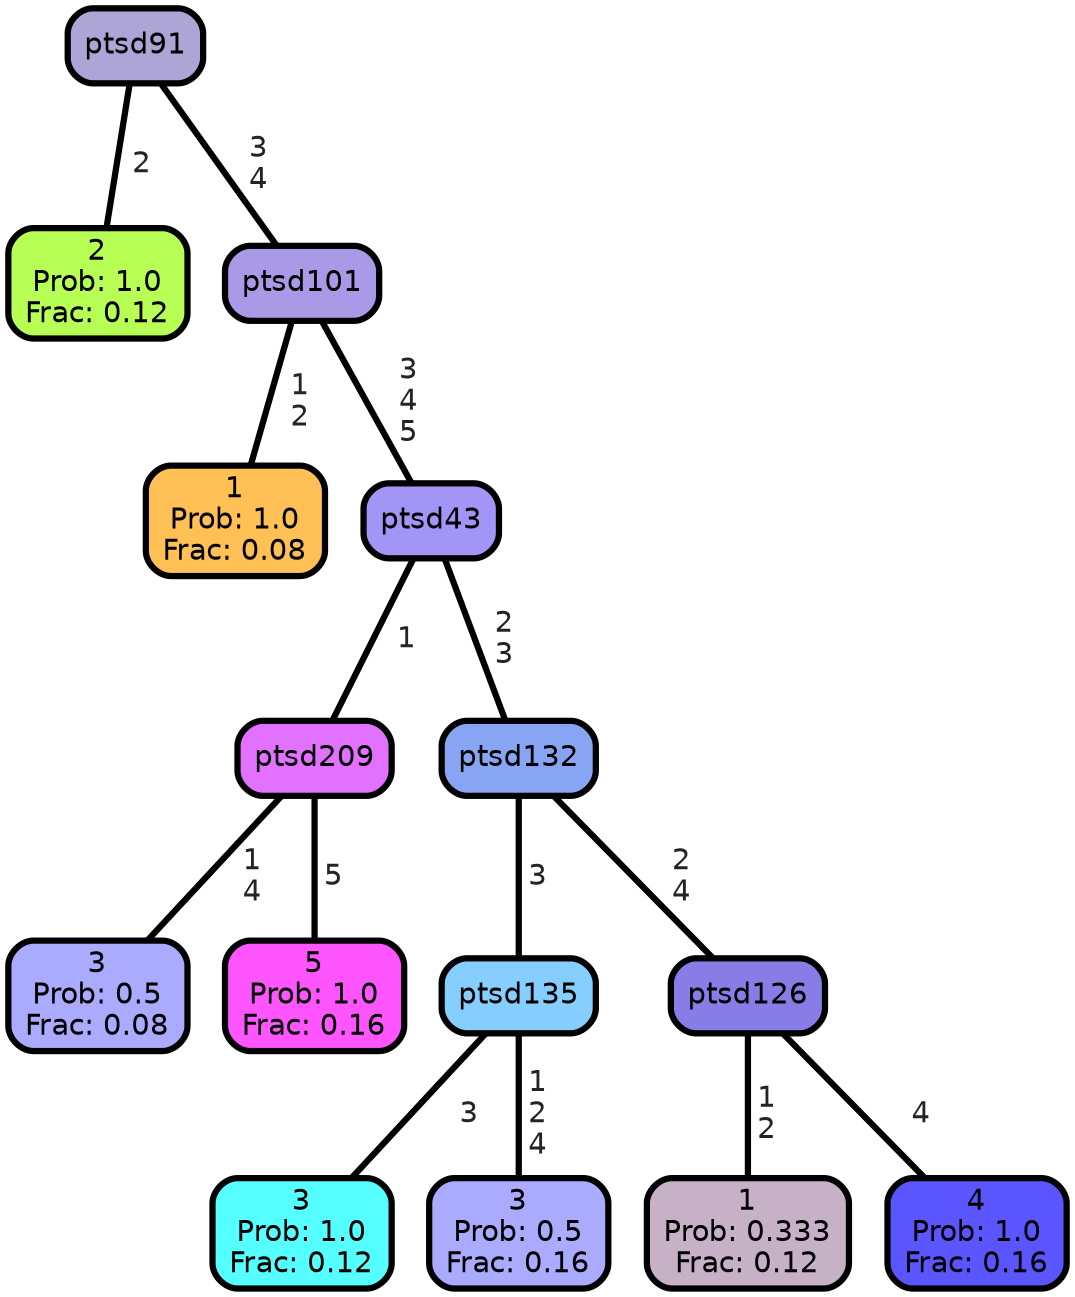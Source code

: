 graph Tree {
node [shape=box, style="filled, rounded",color="black",penwidth="3",fontcolor="black",                 fontname=helvetica] ;
graph [ranksep="0 equally", splines=straight,                 bgcolor=transparent, dpi=200] ;
edge [fontname=helvetica, fontweight=bold,fontcolor=grey14,color=black] ;
0 [label="2
Prob: 1.0
Frac: 0.12", fillcolor="#b8ff55"] ;
1 [label="ptsd91", fillcolor="#aca5d6"] ;
2 [label="1
Prob: 1.0
Frac: 0.08", fillcolor="#ffc155"] ;
3 [label="ptsd101", fillcolor="#aa99e7"] ;
4 [label="3
Prob: 0.5
Frac: 0.08", fillcolor="#aaaaff"] ;
5 [label="ptsd209", fillcolor="#e271ff"] ;
6 [label="5
Prob: 1.0
Frac: 0.16", fillcolor="#ff55ff"] ;
7 [label="ptsd43", fillcolor="#a295f6"] ;
8 [label="3
Prob: 1.0
Frac: 0.12", fillcolor="#55ffff"] ;
9 [label="ptsd135", fillcolor="#85ceff"] ;
10 [label="3
Prob: 0.5
Frac: 0.16", fillcolor="#aaaaff"] ;
11 [label="ptsd132", fillcolor="#87a5f2"] ;
12 [label="1
Prob: 0.333
Frac: 0.12", fillcolor="#c6b1c6"] ;
13 [label="ptsd126", fillcolor="#887ce6"] ;
14 [label="4
Prob: 1.0
Frac: 0.16", fillcolor="#5a55ff"] ;
1 -- 0 [label=" 2",penwidth=3] ;
1 -- 3 [label=" 3\n 4",penwidth=3] ;
3 -- 2 [label=" 1\n 2",penwidth=3] ;
3 -- 7 [label=" 3\n 4\n 5",penwidth=3] ;
5 -- 4 [label=" 1\n 4",penwidth=3] ;
5 -- 6 [label=" 5",penwidth=3] ;
7 -- 5 [label=" 1",penwidth=3] ;
7 -- 11 [label=" 2\n 3",penwidth=3] ;
9 -- 8 [label=" 3",penwidth=3] ;
9 -- 10 [label=" 1\n 2\n 4",penwidth=3] ;
11 -- 9 [label=" 3",penwidth=3] ;
11 -- 13 [label=" 2\n 4",penwidth=3] ;
13 -- 12 [label=" 1\n 2",penwidth=3] ;
13 -- 14 [label=" 4",penwidth=3] ;
{rank = same;}}